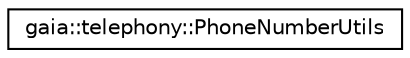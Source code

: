 digraph G
{
  edge [fontname="Helvetica",fontsize="10",labelfontname="Helvetica",labelfontsize="10"];
  node [fontname="Helvetica",fontsize="10",shape=record];
  rankdir=LR;
  Node1 [label="gaia::telephony::PhoneNumberUtils",height=0.2,width=0.4,color="black", fillcolor="white", style="filled",URL="$d8/d60/classgaia_1_1telephony_1_1_phone_number_utils.html",tooltip="Various utilities for dealing with phone number strings."];
}
